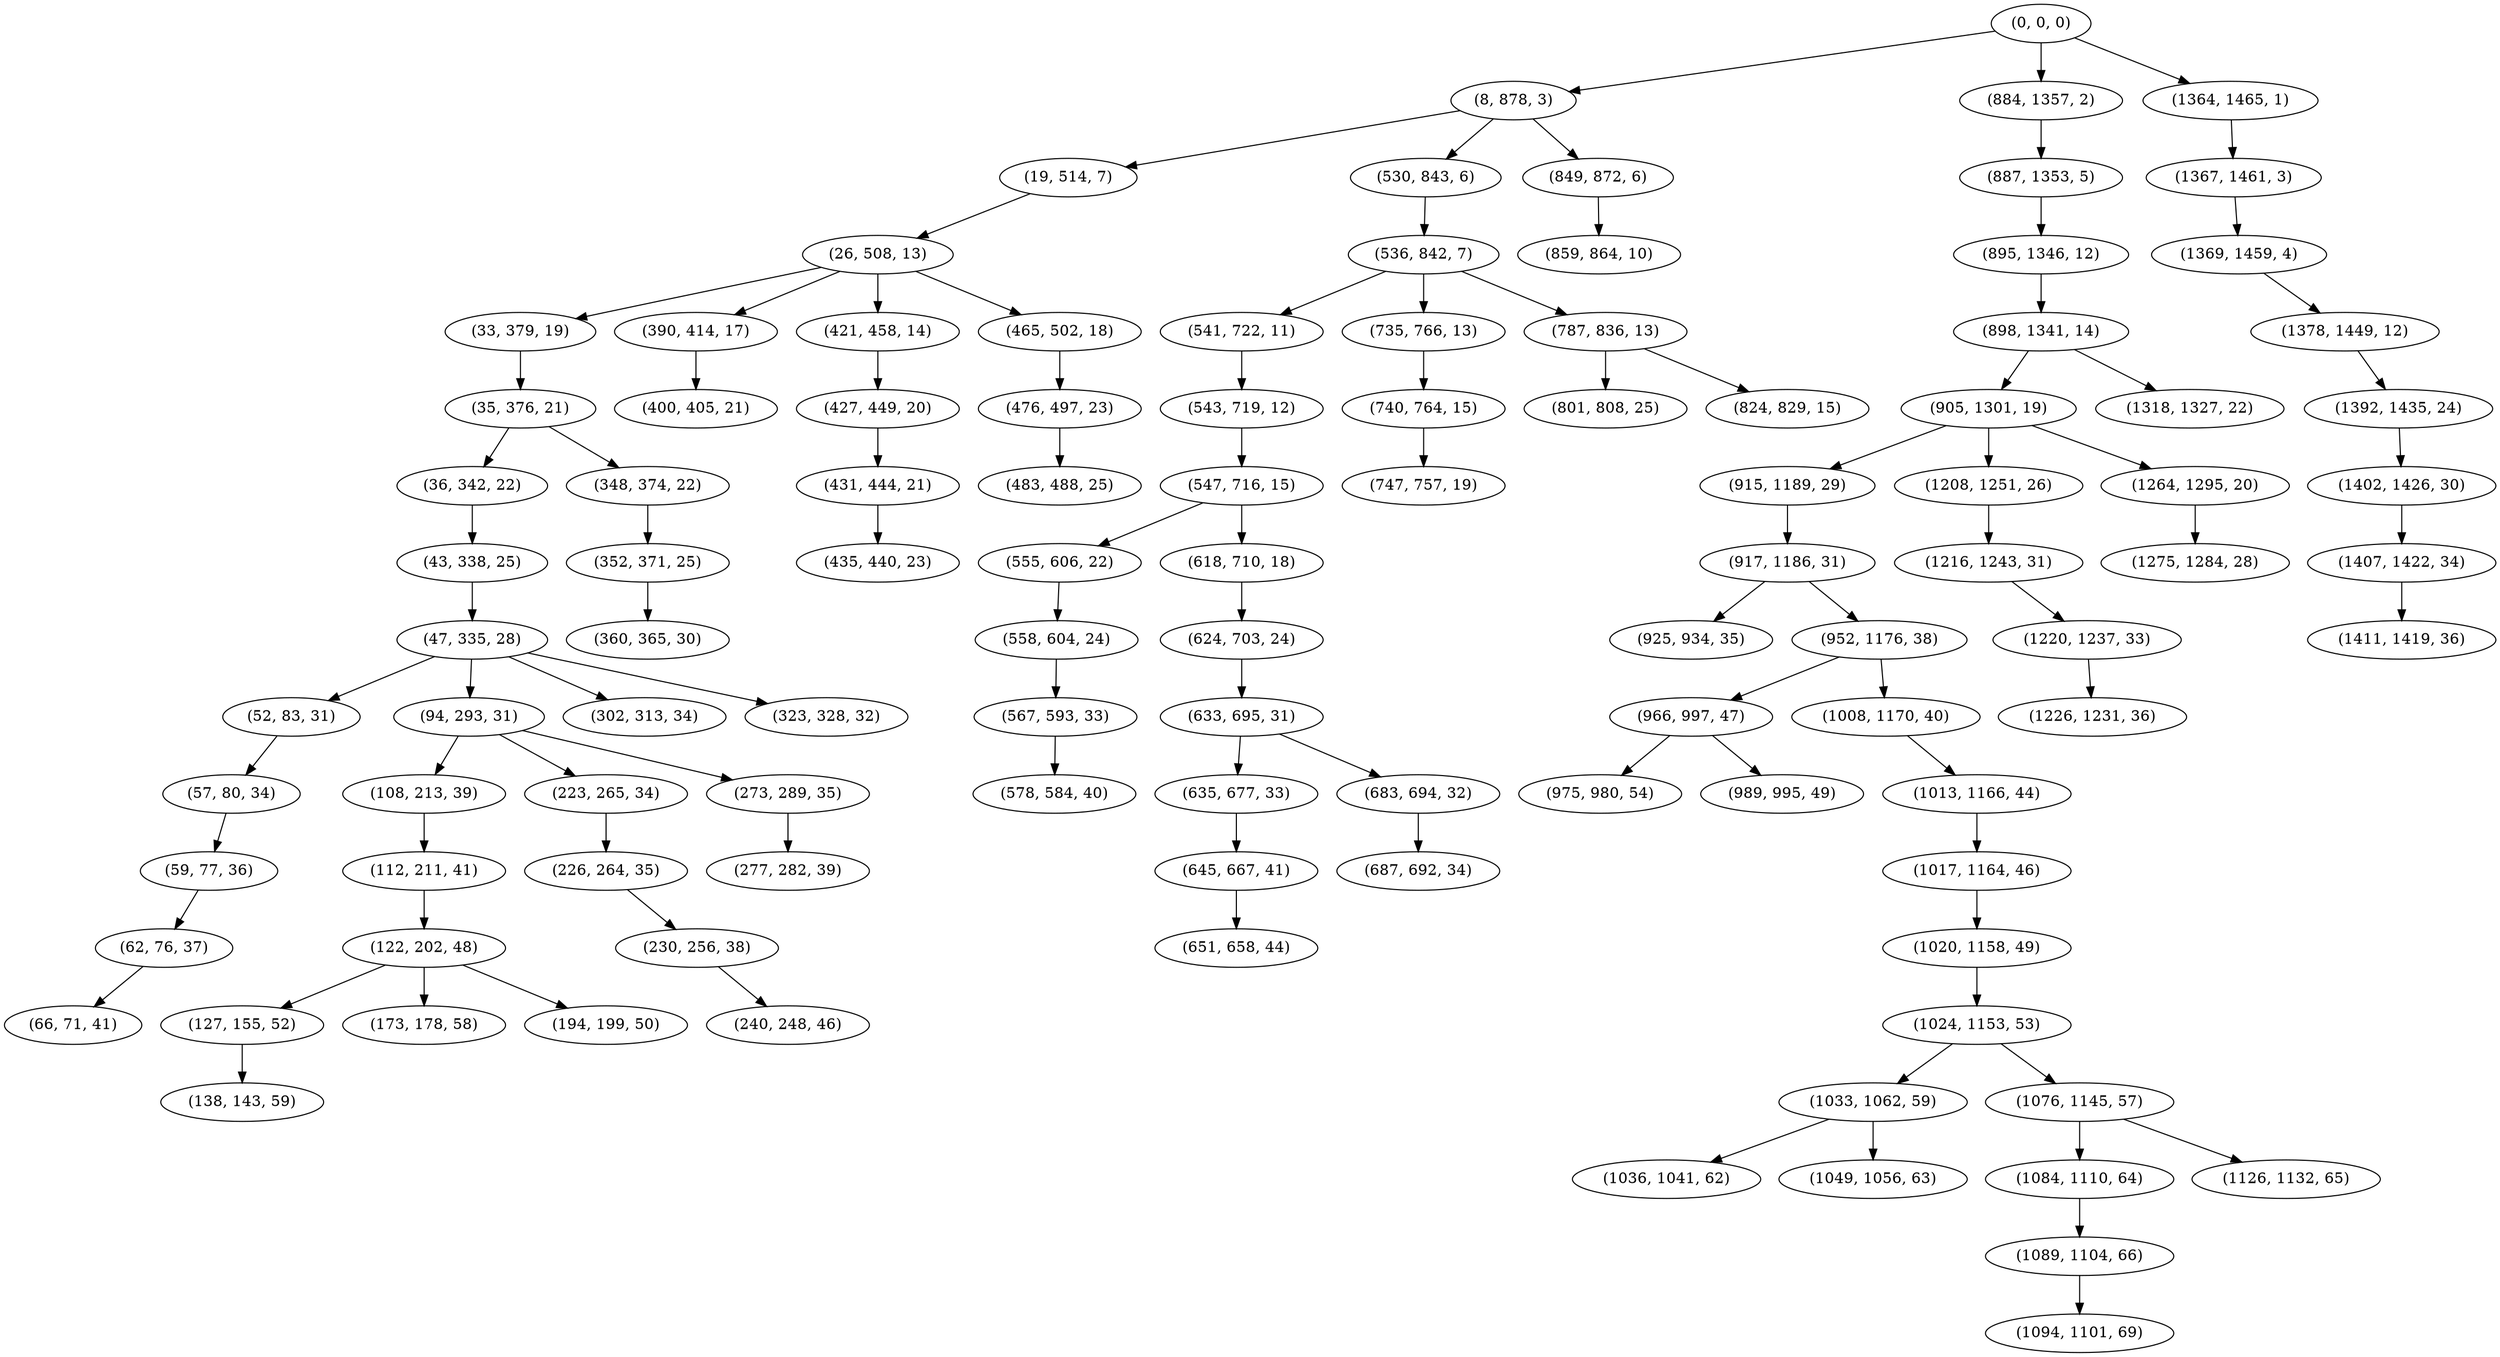 digraph tree {
    "(0, 0, 0)";
    "(8, 878, 3)";
    "(19, 514, 7)";
    "(26, 508, 13)";
    "(33, 379, 19)";
    "(35, 376, 21)";
    "(36, 342, 22)";
    "(43, 338, 25)";
    "(47, 335, 28)";
    "(52, 83, 31)";
    "(57, 80, 34)";
    "(59, 77, 36)";
    "(62, 76, 37)";
    "(66, 71, 41)";
    "(94, 293, 31)";
    "(108, 213, 39)";
    "(112, 211, 41)";
    "(122, 202, 48)";
    "(127, 155, 52)";
    "(138, 143, 59)";
    "(173, 178, 58)";
    "(194, 199, 50)";
    "(223, 265, 34)";
    "(226, 264, 35)";
    "(230, 256, 38)";
    "(240, 248, 46)";
    "(273, 289, 35)";
    "(277, 282, 39)";
    "(302, 313, 34)";
    "(323, 328, 32)";
    "(348, 374, 22)";
    "(352, 371, 25)";
    "(360, 365, 30)";
    "(390, 414, 17)";
    "(400, 405, 21)";
    "(421, 458, 14)";
    "(427, 449, 20)";
    "(431, 444, 21)";
    "(435, 440, 23)";
    "(465, 502, 18)";
    "(476, 497, 23)";
    "(483, 488, 25)";
    "(530, 843, 6)";
    "(536, 842, 7)";
    "(541, 722, 11)";
    "(543, 719, 12)";
    "(547, 716, 15)";
    "(555, 606, 22)";
    "(558, 604, 24)";
    "(567, 593, 33)";
    "(578, 584, 40)";
    "(618, 710, 18)";
    "(624, 703, 24)";
    "(633, 695, 31)";
    "(635, 677, 33)";
    "(645, 667, 41)";
    "(651, 658, 44)";
    "(683, 694, 32)";
    "(687, 692, 34)";
    "(735, 766, 13)";
    "(740, 764, 15)";
    "(747, 757, 19)";
    "(787, 836, 13)";
    "(801, 808, 25)";
    "(824, 829, 15)";
    "(849, 872, 6)";
    "(859, 864, 10)";
    "(884, 1357, 2)";
    "(887, 1353, 5)";
    "(895, 1346, 12)";
    "(898, 1341, 14)";
    "(905, 1301, 19)";
    "(915, 1189, 29)";
    "(917, 1186, 31)";
    "(925, 934, 35)";
    "(952, 1176, 38)";
    "(966, 997, 47)";
    "(975, 980, 54)";
    "(989, 995, 49)";
    "(1008, 1170, 40)";
    "(1013, 1166, 44)";
    "(1017, 1164, 46)";
    "(1020, 1158, 49)";
    "(1024, 1153, 53)";
    "(1033, 1062, 59)";
    "(1036, 1041, 62)";
    "(1049, 1056, 63)";
    "(1076, 1145, 57)";
    "(1084, 1110, 64)";
    "(1089, 1104, 66)";
    "(1094, 1101, 69)";
    "(1126, 1132, 65)";
    "(1208, 1251, 26)";
    "(1216, 1243, 31)";
    "(1220, 1237, 33)";
    "(1226, 1231, 36)";
    "(1264, 1295, 20)";
    "(1275, 1284, 28)";
    "(1318, 1327, 22)";
    "(1364, 1465, 1)";
    "(1367, 1461, 3)";
    "(1369, 1459, 4)";
    "(1378, 1449, 12)";
    "(1392, 1435, 24)";
    "(1402, 1426, 30)";
    "(1407, 1422, 34)";
    "(1411, 1419, 36)";
    "(0, 0, 0)" -> "(8, 878, 3)";
    "(0, 0, 0)" -> "(884, 1357, 2)";
    "(0, 0, 0)" -> "(1364, 1465, 1)";
    "(8, 878, 3)" -> "(19, 514, 7)";
    "(8, 878, 3)" -> "(530, 843, 6)";
    "(8, 878, 3)" -> "(849, 872, 6)";
    "(19, 514, 7)" -> "(26, 508, 13)";
    "(26, 508, 13)" -> "(33, 379, 19)";
    "(26, 508, 13)" -> "(390, 414, 17)";
    "(26, 508, 13)" -> "(421, 458, 14)";
    "(26, 508, 13)" -> "(465, 502, 18)";
    "(33, 379, 19)" -> "(35, 376, 21)";
    "(35, 376, 21)" -> "(36, 342, 22)";
    "(35, 376, 21)" -> "(348, 374, 22)";
    "(36, 342, 22)" -> "(43, 338, 25)";
    "(43, 338, 25)" -> "(47, 335, 28)";
    "(47, 335, 28)" -> "(52, 83, 31)";
    "(47, 335, 28)" -> "(94, 293, 31)";
    "(47, 335, 28)" -> "(302, 313, 34)";
    "(47, 335, 28)" -> "(323, 328, 32)";
    "(52, 83, 31)" -> "(57, 80, 34)";
    "(57, 80, 34)" -> "(59, 77, 36)";
    "(59, 77, 36)" -> "(62, 76, 37)";
    "(62, 76, 37)" -> "(66, 71, 41)";
    "(94, 293, 31)" -> "(108, 213, 39)";
    "(94, 293, 31)" -> "(223, 265, 34)";
    "(94, 293, 31)" -> "(273, 289, 35)";
    "(108, 213, 39)" -> "(112, 211, 41)";
    "(112, 211, 41)" -> "(122, 202, 48)";
    "(122, 202, 48)" -> "(127, 155, 52)";
    "(122, 202, 48)" -> "(173, 178, 58)";
    "(122, 202, 48)" -> "(194, 199, 50)";
    "(127, 155, 52)" -> "(138, 143, 59)";
    "(223, 265, 34)" -> "(226, 264, 35)";
    "(226, 264, 35)" -> "(230, 256, 38)";
    "(230, 256, 38)" -> "(240, 248, 46)";
    "(273, 289, 35)" -> "(277, 282, 39)";
    "(348, 374, 22)" -> "(352, 371, 25)";
    "(352, 371, 25)" -> "(360, 365, 30)";
    "(390, 414, 17)" -> "(400, 405, 21)";
    "(421, 458, 14)" -> "(427, 449, 20)";
    "(427, 449, 20)" -> "(431, 444, 21)";
    "(431, 444, 21)" -> "(435, 440, 23)";
    "(465, 502, 18)" -> "(476, 497, 23)";
    "(476, 497, 23)" -> "(483, 488, 25)";
    "(530, 843, 6)" -> "(536, 842, 7)";
    "(536, 842, 7)" -> "(541, 722, 11)";
    "(536, 842, 7)" -> "(735, 766, 13)";
    "(536, 842, 7)" -> "(787, 836, 13)";
    "(541, 722, 11)" -> "(543, 719, 12)";
    "(543, 719, 12)" -> "(547, 716, 15)";
    "(547, 716, 15)" -> "(555, 606, 22)";
    "(547, 716, 15)" -> "(618, 710, 18)";
    "(555, 606, 22)" -> "(558, 604, 24)";
    "(558, 604, 24)" -> "(567, 593, 33)";
    "(567, 593, 33)" -> "(578, 584, 40)";
    "(618, 710, 18)" -> "(624, 703, 24)";
    "(624, 703, 24)" -> "(633, 695, 31)";
    "(633, 695, 31)" -> "(635, 677, 33)";
    "(633, 695, 31)" -> "(683, 694, 32)";
    "(635, 677, 33)" -> "(645, 667, 41)";
    "(645, 667, 41)" -> "(651, 658, 44)";
    "(683, 694, 32)" -> "(687, 692, 34)";
    "(735, 766, 13)" -> "(740, 764, 15)";
    "(740, 764, 15)" -> "(747, 757, 19)";
    "(787, 836, 13)" -> "(801, 808, 25)";
    "(787, 836, 13)" -> "(824, 829, 15)";
    "(849, 872, 6)" -> "(859, 864, 10)";
    "(884, 1357, 2)" -> "(887, 1353, 5)";
    "(887, 1353, 5)" -> "(895, 1346, 12)";
    "(895, 1346, 12)" -> "(898, 1341, 14)";
    "(898, 1341, 14)" -> "(905, 1301, 19)";
    "(898, 1341, 14)" -> "(1318, 1327, 22)";
    "(905, 1301, 19)" -> "(915, 1189, 29)";
    "(905, 1301, 19)" -> "(1208, 1251, 26)";
    "(905, 1301, 19)" -> "(1264, 1295, 20)";
    "(915, 1189, 29)" -> "(917, 1186, 31)";
    "(917, 1186, 31)" -> "(925, 934, 35)";
    "(917, 1186, 31)" -> "(952, 1176, 38)";
    "(952, 1176, 38)" -> "(966, 997, 47)";
    "(952, 1176, 38)" -> "(1008, 1170, 40)";
    "(966, 997, 47)" -> "(975, 980, 54)";
    "(966, 997, 47)" -> "(989, 995, 49)";
    "(1008, 1170, 40)" -> "(1013, 1166, 44)";
    "(1013, 1166, 44)" -> "(1017, 1164, 46)";
    "(1017, 1164, 46)" -> "(1020, 1158, 49)";
    "(1020, 1158, 49)" -> "(1024, 1153, 53)";
    "(1024, 1153, 53)" -> "(1033, 1062, 59)";
    "(1024, 1153, 53)" -> "(1076, 1145, 57)";
    "(1033, 1062, 59)" -> "(1036, 1041, 62)";
    "(1033, 1062, 59)" -> "(1049, 1056, 63)";
    "(1076, 1145, 57)" -> "(1084, 1110, 64)";
    "(1076, 1145, 57)" -> "(1126, 1132, 65)";
    "(1084, 1110, 64)" -> "(1089, 1104, 66)";
    "(1089, 1104, 66)" -> "(1094, 1101, 69)";
    "(1208, 1251, 26)" -> "(1216, 1243, 31)";
    "(1216, 1243, 31)" -> "(1220, 1237, 33)";
    "(1220, 1237, 33)" -> "(1226, 1231, 36)";
    "(1264, 1295, 20)" -> "(1275, 1284, 28)";
    "(1364, 1465, 1)" -> "(1367, 1461, 3)";
    "(1367, 1461, 3)" -> "(1369, 1459, 4)";
    "(1369, 1459, 4)" -> "(1378, 1449, 12)";
    "(1378, 1449, 12)" -> "(1392, 1435, 24)";
    "(1392, 1435, 24)" -> "(1402, 1426, 30)";
    "(1402, 1426, 30)" -> "(1407, 1422, 34)";
    "(1407, 1422, 34)" -> "(1411, 1419, 36)";
}
